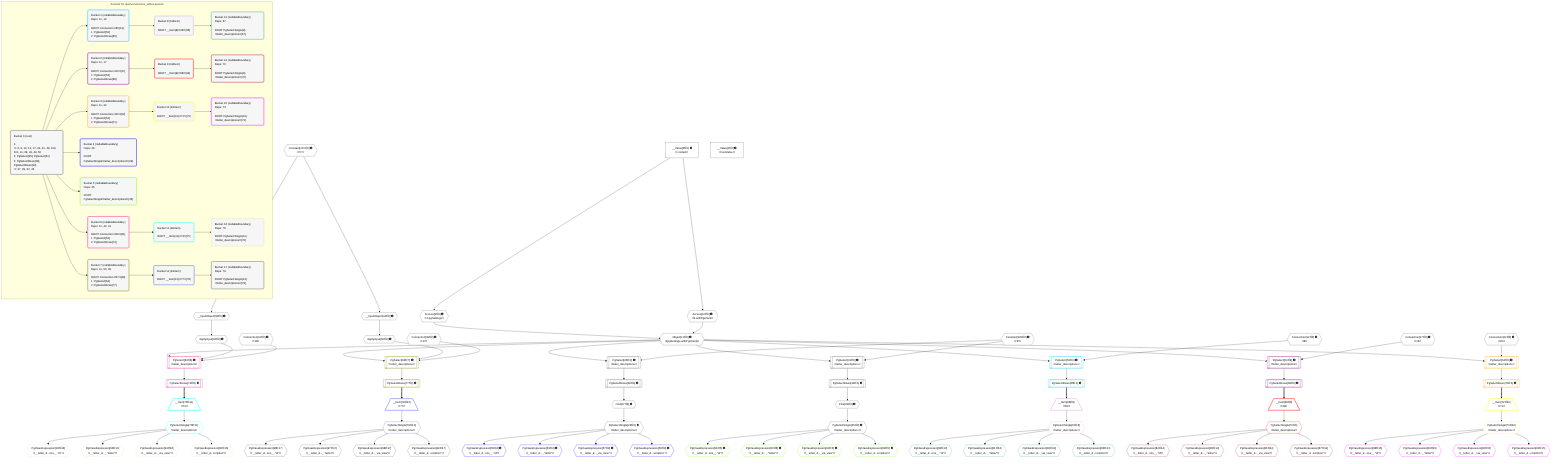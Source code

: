 %%{init: {'themeVariables': { 'fontSize': '12px'}}}%%
graph TD
    classDef path fill:#eee,stroke:#000,color:#000
    classDef plan fill:#fff,stroke-width:1px,color:#000
    classDef itemplan fill:#fff,stroke-width:2px,color:#000
    classDef unbatchedplan fill:#dff,stroke-width:1px,color:#000
    classDef sideeffectplan fill:#fcc,stroke-width:2px,color:#000
    classDef bucket fill:#f6f6f6,color:#000,stroke-width:2px,text-align:left

    subgraph "Buckets for queries/v4/enum_tables.queries"
    Bucket0("Bucket 0 (root)<br /><br />1: <br />ᐳ: 6, 9, 10, 12, 17, 22, 41, 49, 100, 101, 11, 36, 42, 44, 50<br />2: PgSelect[25], PgSelect[31]<br />3: PgSelectRows[28], PgSelectRows[34]<br />ᐳ: 27, 29, 33, 35"):::bucket
    Bucket1("Bucket 1 (nullableBoundary)<br />Deps: 11, 12<br /><br />ROOT Connectionᐸ8ᐳ[12]<br />1: PgSelect[52]<br />2: PgSelectRows[65]"):::bucket
    Bucket2("Bucket 2 (nullableBoundary)<br />Deps: 11, 17<br /><br />ROOT Connectionᐸ15ᐳ[17]<br />1: PgSelect[53]<br />2: PgSelectRows[68]"):::bucket
    Bucket3("Bucket 3 (nullableBoundary)<br />Deps: 11, 22<br /><br />ROOT Connectionᐸ20ᐳ[22]<br />1: PgSelect[54]<br />2: PgSelectRows[71]"):::bucket
    Bucket4("Bucket 4 (nullableBoundary)<br />Deps: 29<br /><br />ROOT PgSelectSingleᐸletter_descriptionsᐳ[29]"):::bucket
    Bucket5("Bucket 5 (nullableBoundary)<br />Deps: 35<br /><br />ROOT PgSelectSingleᐸletter_descriptionsᐳ[35]"):::bucket
    Bucket6("Bucket 6 (nullableBoundary)<br />Deps: 11, 42, 41<br /><br />ROOT Connectionᐸ39ᐳ[41]<br />1: PgSelect[63]<br />2: PgSelectRows[74]"):::bucket
    Bucket7("Bucket 7 (nullableBoundary)<br />Deps: 11, 50, 49<br /><br />ROOT Connectionᐸ47ᐳ[49]<br />1: PgSelect[64]<br />2: PgSelectRows[77]"):::bucket
    Bucket8("Bucket 8 (listItem)<br /><br />ROOT __Item{8}ᐸ65ᐳ[66]"):::bucket
    Bucket9("Bucket 9 (listItem)<br /><br />ROOT __Item{9}ᐸ68ᐳ[69]"):::bucket
    Bucket10("Bucket 10 (listItem)<br /><br />ROOT __Item{10}ᐸ71ᐳ[72]"):::bucket
    Bucket11("Bucket 11 (listItem)<br /><br />ROOT __Item{11}ᐸ74ᐳ[75]"):::bucket
    Bucket12("Bucket 12 (listItem)<br /><br />ROOT __Item{12}ᐸ77ᐳ[78]"):::bucket
    Bucket13("Bucket 13 (nullableBoundary)<br />Deps: 67<br /><br />ROOT PgSelectSingle{8}ᐸletter_descriptionsᐳ[67]"):::bucket
    Bucket14("Bucket 14 (nullableBoundary)<br />Deps: 70<br /><br />ROOT PgSelectSingle{9}ᐸletter_descriptionsᐳ[70]"):::bucket
    Bucket15("Bucket 15 (nullableBoundary)<br />Deps: 73<br /><br />ROOT PgSelectSingle{10}ᐸletter_descriptionsᐳ[73]"):::bucket
    Bucket16("Bucket 16 (nullableBoundary)<br />Deps: 76<br /><br />ROOT PgSelectSingle{11}ᐸletter_descriptionsᐳ[76]"):::bucket
    Bucket17("Bucket 17 (nullableBoundary)<br />Deps: 79<br /><br />ROOT PgSelectSingle{12}ᐸletter_descriptionsᐳ[79]"):::bucket
    end
    Bucket0 --> Bucket1 & Bucket2 & Bucket3 & Bucket4 & Bucket5 & Bucket6 & Bucket7
    Bucket1 --> Bucket8
    Bucket2 --> Bucket9
    Bucket3 --> Bucket10
    Bucket6 --> Bucket11
    Bucket7 --> Bucket12
    Bucket8 --> Bucket13
    Bucket9 --> Bucket14
    Bucket10 --> Bucket15
    Bucket11 --> Bucket16
    Bucket12 --> Bucket17

    %% plan dependencies
    Object11{{"Object[11∈0] ➊<br />ᐸ{pgSettings,withPgClient}ᐳ"}}:::plan
    Access9{{"Access[9∈0] ➊<br />ᐸ2.pgSettingsᐳ"}}:::plan
    Access10{{"Access[10∈0] ➊<br />ᐸ2.withPgClientᐳ"}}:::plan
    Access9 & Access10 --> Object11
    PgSelect25[["PgSelect[25∈0] ➊<br />ᐸletter_descriptionsᐳ"]]:::plan
    Constant100{{"Constant[100∈0] ➊<br />ᐸ'B'ᐳ"}}:::plan
    Object11 & Constant100 --> PgSelect25
    PgSelect31[["PgSelect[31∈0] ➊<br />ᐸletter_descriptionsᐳ"]]:::plan
    Object11 & Constant100 --> PgSelect31
    __InputObject36{{"__InputObject[36∈0] ➊"}}:::plan
    Constant101{{"Constant[101∈0] ➊<br />ᐸ'C'ᐳ"}}:::plan
    Constant101 --> __InputObject36
    __InputObject44{{"__InputObject[44∈0] ➊"}}:::plan
    Constant101 --> __InputObject44
    __Value2["__Value[2∈0] ➊<br />ᐸcontextᐳ"]:::plan
    __Value2 --> Access9
    __Value2 --> Access10
    First27{{"First[27∈0] ➊"}}:::plan
    PgSelectRows28[["PgSelectRows[28∈0] ➊"]]:::plan
    PgSelectRows28 --> First27
    PgSelect25 --> PgSelectRows28
    PgSelectSingle29{{"PgSelectSingle[29∈0] ➊<br />ᐸletter_descriptionsᐳ"}}:::plan
    First27 --> PgSelectSingle29
    First33{{"First[33∈0] ➊"}}:::plan
    PgSelectRows34[["PgSelectRows[34∈0] ➊"]]:::plan
    PgSelectRows34 --> First33
    PgSelect31 --> PgSelectRows34
    PgSelectSingle35{{"PgSelectSingle[35∈0] ➊<br />ᐸletter_descriptionsᐳ"}}:::plan
    First33 --> PgSelectSingle35
    ApplyInput42{{"ApplyInput[42∈0] ➊"}}:::plan
    __InputObject36 --> ApplyInput42
    ApplyInput50{{"ApplyInput[50∈0] ➊"}}:::plan
    __InputObject44 --> ApplyInput50
    __Value4["__Value[4∈0] ➊<br />ᐸrootValueᐳ"]:::plan
    Connection12{{"Connection[12∈0] ➊<br />ᐸ8ᐳ"}}:::plan
    Connection17{{"Connection[17∈0] ➊<br />ᐸ15ᐳ"}}:::plan
    Connection22{{"Connection[22∈0] ➊<br />ᐸ20ᐳ"}}:::plan
    Connection41{{"Connection[41∈0] ➊<br />ᐸ39ᐳ"}}:::plan
    Connection49{{"Connection[49∈0] ➊<br />ᐸ47ᐳ"}}:::plan
    PgSelect52[["PgSelect[52∈1] ➊<br />ᐸletter_descriptionsᐳ"]]:::plan
    Object11 & Connection12 --> PgSelect52
    PgSelectRows65[["PgSelectRows[65∈1] ➊"]]:::plan
    PgSelect52 --> PgSelectRows65
    __Item66[/"__Item[66∈8]<br />ᐸ65ᐳ"\]:::itemplan
    PgSelectRows65 ==> __Item66
    PgSelectSingle67{{"PgSelectSingle[67∈8]<br />ᐸletter_descriptionsᐳ"}}:::plan
    __Item66 --> PgSelectSingle67
    PgClassExpression80{{"PgClassExpression[80∈13]<br />ᐸ__letter_d...ons__.”id”ᐳ"}}:::plan
    PgSelectSingle67 --> PgClassExpression80
    PgClassExpression81{{"PgClassExpression[81∈13]<br />ᐸ__letter_d..._.”letter”ᐳ"}}:::plan
    PgSelectSingle67 --> PgClassExpression81
    PgClassExpression82{{"PgClassExpression[82∈13]<br />ᐸ__letter_d..._via_view”ᐳ"}}:::plan
    PgSelectSingle67 --> PgClassExpression82
    PgClassExpression83{{"PgClassExpression[83∈13]<br />ᐸ__letter_d...scription”ᐳ"}}:::plan
    PgSelectSingle67 --> PgClassExpression83
    PgSelect53[["PgSelect[53∈2] ➊<br />ᐸletter_descriptionsᐳ"]]:::plan
    Object11 & Connection17 --> PgSelect53
    PgSelectRows68[["PgSelectRows[68∈2] ➊"]]:::plan
    PgSelect53 --> PgSelectRows68
    __Item69[/"__Item[69∈9]<br />ᐸ68ᐳ"\]:::itemplan
    PgSelectRows68 ==> __Item69
    PgSelectSingle70{{"PgSelectSingle[70∈9]<br />ᐸletter_descriptionsᐳ"}}:::plan
    __Item69 --> PgSelectSingle70
    PgClassExpression84{{"PgClassExpression[84∈14]<br />ᐸ__letter_d...ons__.”id”ᐳ"}}:::plan
    PgSelectSingle70 --> PgClassExpression84
    PgClassExpression85{{"PgClassExpression[85∈14]<br />ᐸ__letter_d..._.”letter”ᐳ"}}:::plan
    PgSelectSingle70 --> PgClassExpression85
    PgClassExpression86{{"PgClassExpression[86∈14]<br />ᐸ__letter_d..._via_view”ᐳ"}}:::plan
    PgSelectSingle70 --> PgClassExpression86
    PgClassExpression87{{"PgClassExpression[87∈14]<br />ᐸ__letter_d...scription”ᐳ"}}:::plan
    PgSelectSingle70 --> PgClassExpression87
    PgSelect54[["PgSelect[54∈3] ➊<br />ᐸletter_descriptionsᐳ"]]:::plan
    Object11 & Connection22 --> PgSelect54
    PgSelectRows71[["PgSelectRows[71∈3] ➊"]]:::plan
    PgSelect54 --> PgSelectRows71
    __Item72[/"__Item[72∈10]<br />ᐸ71ᐳ"\]:::itemplan
    PgSelectRows71 ==> __Item72
    PgSelectSingle73{{"PgSelectSingle[73∈10]<br />ᐸletter_descriptionsᐳ"}}:::plan
    __Item72 --> PgSelectSingle73
    PgClassExpression88{{"PgClassExpression[88∈15]<br />ᐸ__letter_d...ons__.”id”ᐳ"}}:::plan
    PgSelectSingle73 --> PgClassExpression88
    PgClassExpression89{{"PgClassExpression[89∈15]<br />ᐸ__letter_d..._.”letter”ᐳ"}}:::plan
    PgSelectSingle73 --> PgClassExpression89
    PgClassExpression90{{"PgClassExpression[90∈15]<br />ᐸ__letter_d..._via_view”ᐳ"}}:::plan
    PgSelectSingle73 --> PgClassExpression90
    PgClassExpression91{{"PgClassExpression[91∈15]<br />ᐸ__letter_d...scription”ᐳ"}}:::plan
    PgSelectSingle73 --> PgClassExpression91
    PgClassExpression55{{"PgClassExpression[55∈4] ➊<br />ᐸ__letter_d...ons__.”id”ᐳ"}}:::plan
    PgSelectSingle29 --> PgClassExpression55
    PgClassExpression56{{"PgClassExpression[56∈4] ➊<br />ᐸ__letter_d..._.”letter”ᐳ"}}:::plan
    PgSelectSingle29 --> PgClassExpression56
    PgClassExpression57{{"PgClassExpression[57∈4] ➊<br />ᐸ__letter_d..._via_view”ᐳ"}}:::plan
    PgSelectSingle29 --> PgClassExpression57
    PgClassExpression58{{"PgClassExpression[58∈4] ➊<br />ᐸ__letter_d...scription”ᐳ"}}:::plan
    PgSelectSingle29 --> PgClassExpression58
    PgClassExpression59{{"PgClassExpression[59∈5] ➊<br />ᐸ__letter_d...ons__.”id”ᐳ"}}:::plan
    PgSelectSingle35 --> PgClassExpression59
    PgClassExpression60{{"PgClassExpression[60∈5] ➊<br />ᐸ__letter_d..._.”letter”ᐳ"}}:::plan
    PgSelectSingle35 --> PgClassExpression60
    PgClassExpression61{{"PgClassExpression[61∈5] ➊<br />ᐸ__letter_d..._via_view”ᐳ"}}:::plan
    PgSelectSingle35 --> PgClassExpression61
    PgClassExpression62{{"PgClassExpression[62∈5] ➊<br />ᐸ__letter_d...scription”ᐳ"}}:::plan
    PgSelectSingle35 --> PgClassExpression62
    PgSelect63[["PgSelect[63∈6] ➊<br />ᐸletter_descriptionsᐳ"]]:::plan
    Object11 & ApplyInput42 & Connection41 --> PgSelect63
    PgSelectRows74[["PgSelectRows[74∈6] ➊"]]:::plan
    PgSelect63 --> PgSelectRows74
    __Item75[/"__Item[75∈11]<br />ᐸ74ᐳ"\]:::itemplan
    PgSelectRows74 ==> __Item75
    PgSelectSingle76{{"PgSelectSingle[76∈11]<br />ᐸletter_descriptionsᐳ"}}:::plan
    __Item75 --> PgSelectSingle76
    PgClassExpression92{{"PgClassExpression[92∈16]<br />ᐸ__letter_d...ons__.”id”ᐳ"}}:::plan
    PgSelectSingle76 --> PgClassExpression92
    PgClassExpression93{{"PgClassExpression[93∈16]<br />ᐸ__letter_d..._.”letter”ᐳ"}}:::plan
    PgSelectSingle76 --> PgClassExpression93
    PgClassExpression94{{"PgClassExpression[94∈16]<br />ᐸ__letter_d..._via_view”ᐳ"}}:::plan
    PgSelectSingle76 --> PgClassExpression94
    PgClassExpression95{{"PgClassExpression[95∈16]<br />ᐸ__letter_d...scription”ᐳ"}}:::plan
    PgSelectSingle76 --> PgClassExpression95
    PgSelect64[["PgSelect[64∈7] ➊<br />ᐸletter_descriptionsᐳ"]]:::plan
    Object11 & ApplyInput50 & Connection49 --> PgSelect64
    PgSelectRows77[["PgSelectRows[77∈7] ➊"]]:::plan
    PgSelect64 --> PgSelectRows77
    __Item78[/"__Item[78∈12]<br />ᐸ77ᐳ"\]:::itemplan
    PgSelectRows77 ==> __Item78
    PgSelectSingle79{{"PgSelectSingle[79∈12]<br />ᐸletter_descriptionsᐳ"}}:::plan
    __Item78 --> PgSelectSingle79
    PgClassExpression96{{"PgClassExpression[96∈17]<br />ᐸ__letter_d...ons__.”id”ᐳ"}}:::plan
    PgSelectSingle79 --> PgClassExpression96
    PgClassExpression97{{"PgClassExpression[97∈17]<br />ᐸ__letter_d..._.”letter”ᐳ"}}:::plan
    PgSelectSingle79 --> PgClassExpression97
    PgClassExpression98{{"PgClassExpression[98∈17]<br />ᐸ__letter_d..._via_view”ᐳ"}}:::plan
    PgSelectSingle79 --> PgClassExpression98
    PgClassExpression99{{"PgClassExpression[99∈17]<br />ᐸ__letter_d...scription”ᐳ"}}:::plan
    PgSelectSingle79 --> PgClassExpression99

    %% define steps
    classDef bucket0 stroke:#696969
    class Bucket0,__Value2,__Value4,Access9,Access10,Object11,Connection12,Connection17,Connection22,PgSelect25,First27,PgSelectRows28,PgSelectSingle29,PgSelect31,First33,PgSelectRows34,PgSelectSingle35,__InputObject36,Connection41,ApplyInput42,__InputObject44,Connection49,ApplyInput50,Constant100,Constant101 bucket0
    classDef bucket1 stroke:#00bfff
    class Bucket1,PgSelect52,PgSelectRows65 bucket1
    classDef bucket2 stroke:#7f007f
    class Bucket2,PgSelect53,PgSelectRows68 bucket2
    classDef bucket3 stroke:#ffa500
    class Bucket3,PgSelect54,PgSelectRows71 bucket3
    classDef bucket4 stroke:#0000ff
    class Bucket4,PgClassExpression55,PgClassExpression56,PgClassExpression57,PgClassExpression58 bucket4
    classDef bucket5 stroke:#7fff00
    class Bucket5,PgClassExpression59,PgClassExpression60,PgClassExpression61,PgClassExpression62 bucket5
    classDef bucket6 stroke:#ff1493
    class Bucket6,PgSelect63,PgSelectRows74 bucket6
    classDef bucket7 stroke:#808000
    class Bucket7,PgSelect64,PgSelectRows77 bucket7
    classDef bucket8 stroke:#dda0dd
    class Bucket8,__Item66,PgSelectSingle67 bucket8
    classDef bucket9 stroke:#ff0000
    class Bucket9,__Item69,PgSelectSingle70 bucket9
    classDef bucket10 stroke:#ffff00
    class Bucket10,__Item72,PgSelectSingle73 bucket10
    classDef bucket11 stroke:#00ffff
    class Bucket11,__Item75,PgSelectSingle76 bucket11
    classDef bucket12 stroke:#4169e1
    class Bucket12,__Item78,PgSelectSingle79 bucket12
    classDef bucket13 stroke:#3cb371
    class Bucket13,PgClassExpression80,PgClassExpression81,PgClassExpression82,PgClassExpression83 bucket13
    classDef bucket14 stroke:#a52a2a
    class Bucket14,PgClassExpression84,PgClassExpression85,PgClassExpression86,PgClassExpression87 bucket14
    classDef bucket15 stroke:#ff00ff
    class Bucket15,PgClassExpression88,PgClassExpression89,PgClassExpression90,PgClassExpression91 bucket15
    classDef bucket16 stroke:#f5deb3
    class Bucket16,PgClassExpression92,PgClassExpression93,PgClassExpression94,PgClassExpression95 bucket16
    classDef bucket17 stroke:#696969
    class Bucket17,PgClassExpression96,PgClassExpression97,PgClassExpression98,PgClassExpression99 bucket17